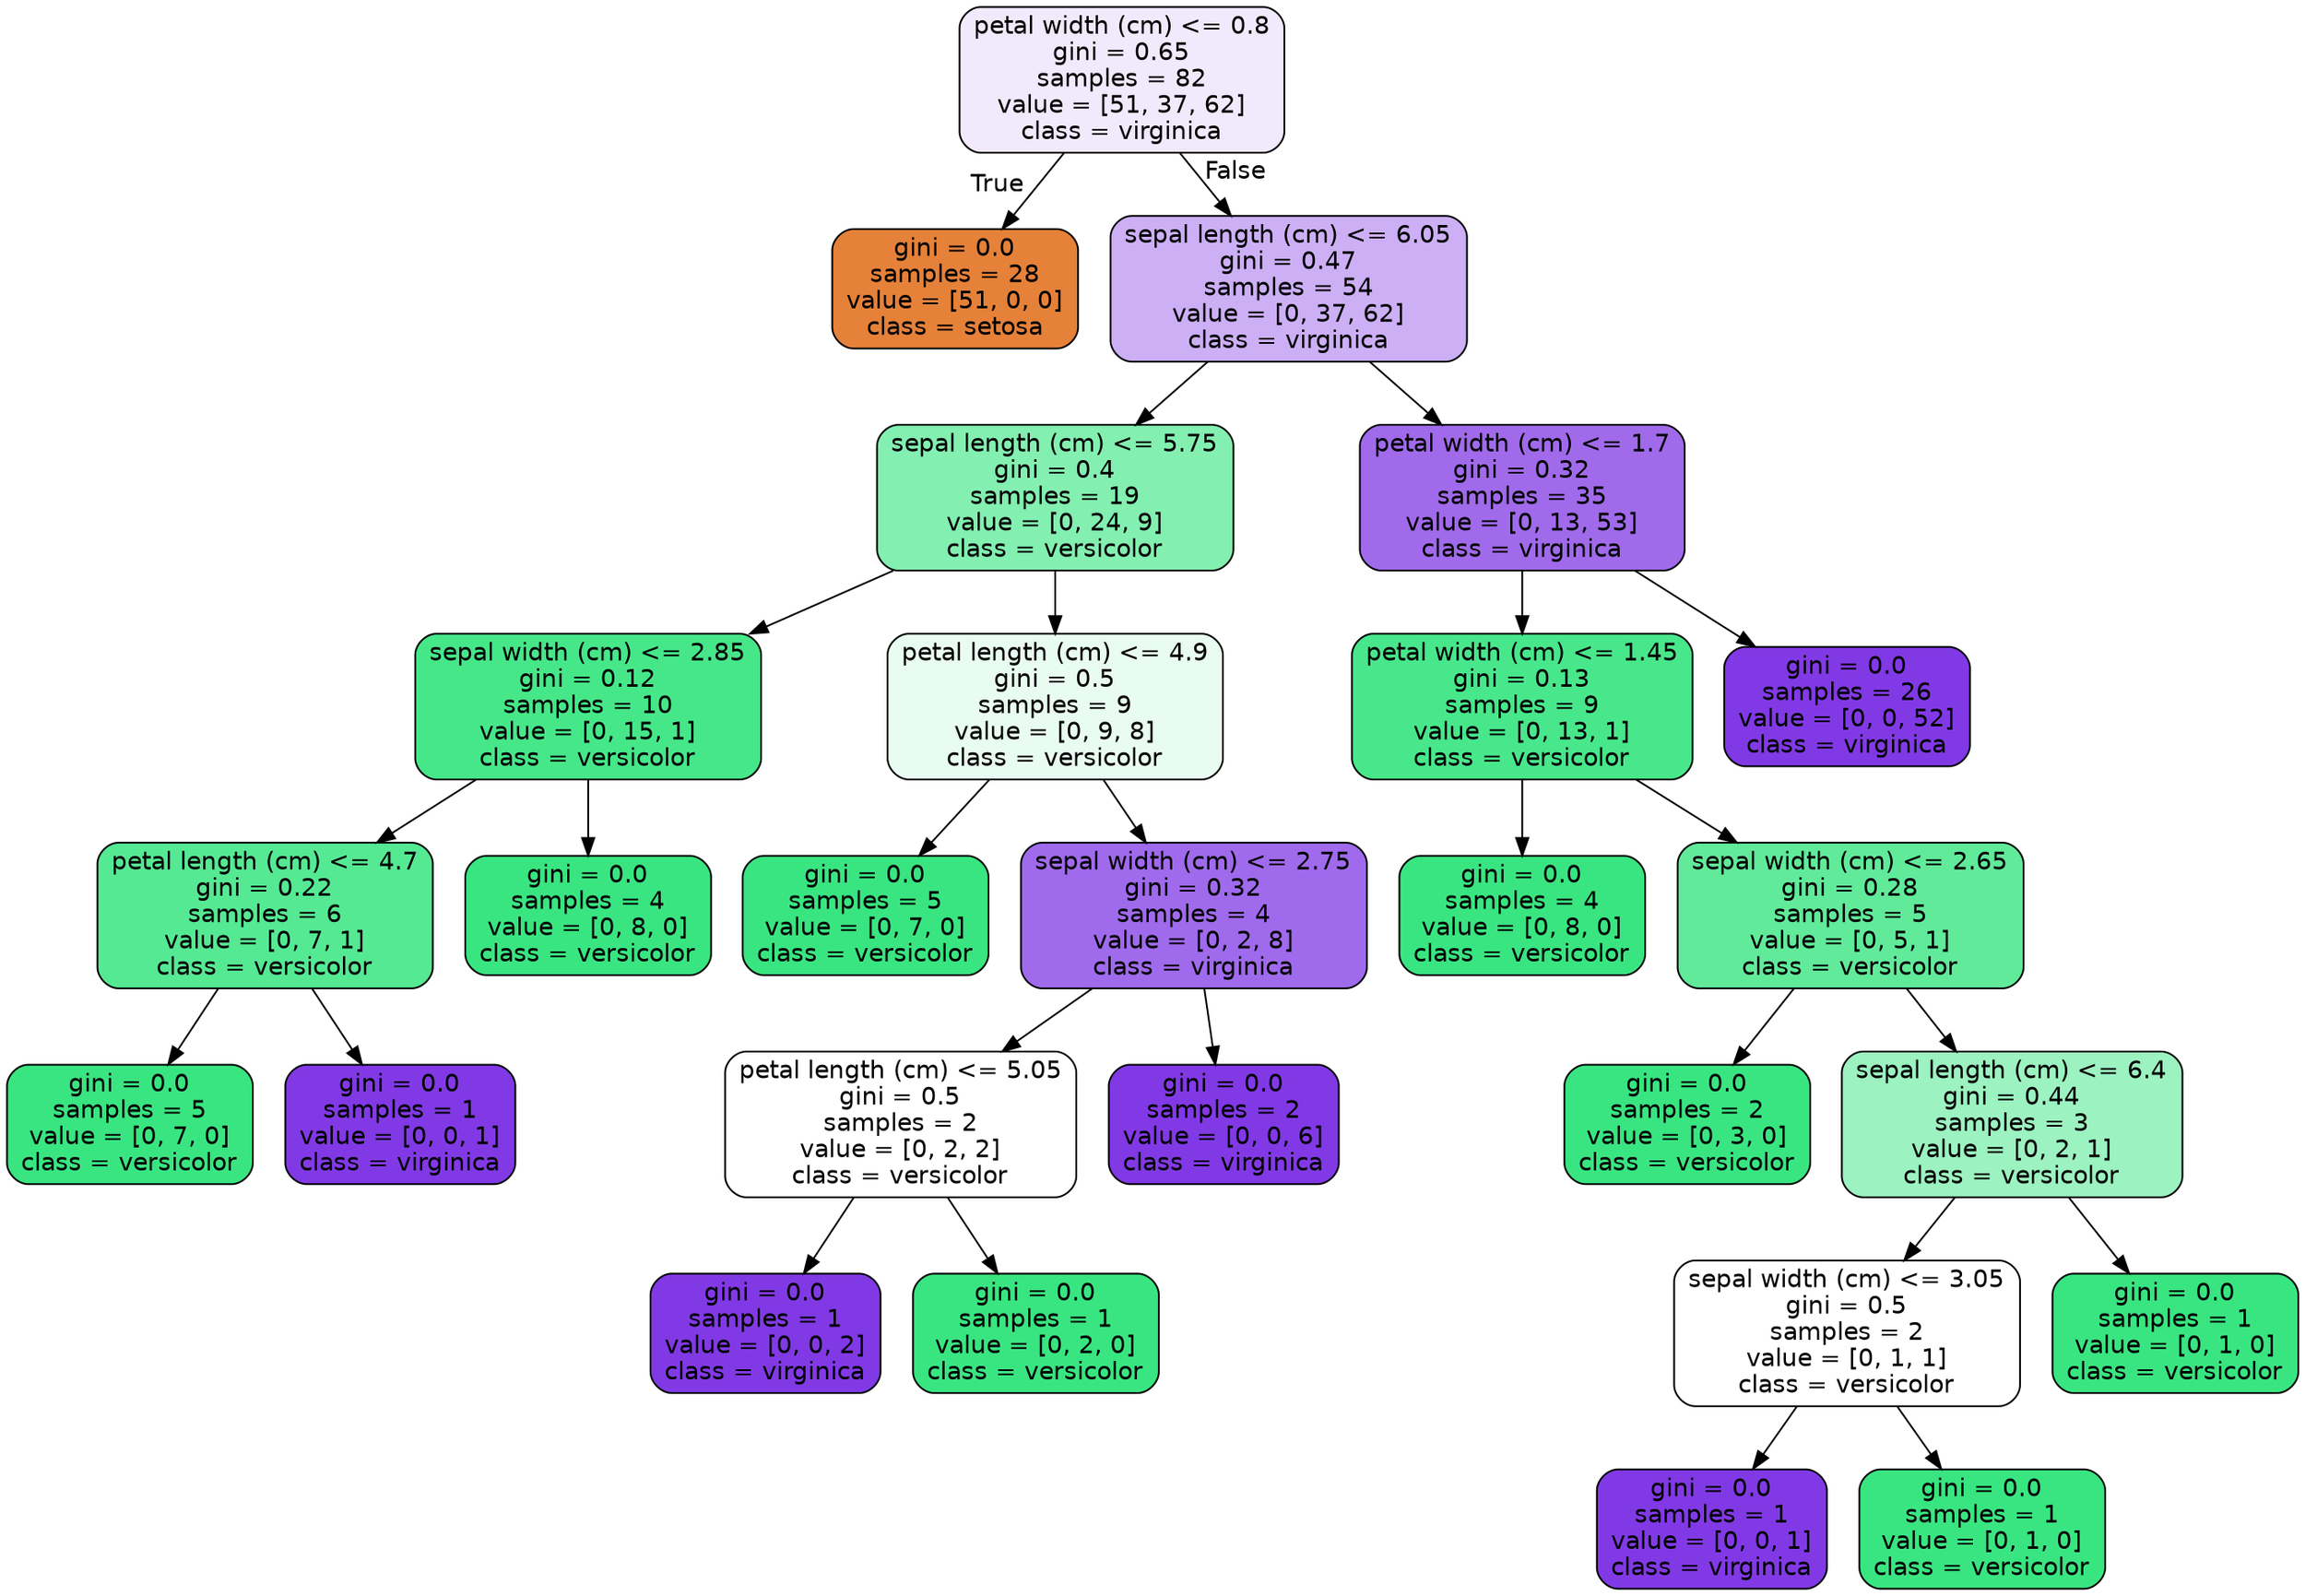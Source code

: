 digraph Tree {
node [shape=box, style="filled, rounded", color="black", fontname=helvetica] ;
edge [fontname=helvetica] ;
0 [label="petal width (cm) <= 0.8\ngini = 0.65\nsamples = 82\nvalue = [51, 37, 62]\nclass = virginica", fillcolor="#f1e9fc"] ;
1 [label="gini = 0.0\nsamples = 28\nvalue = [51, 0, 0]\nclass = setosa", fillcolor="#e58139"] ;
0 -> 1 [labeldistance=2.5, labelangle=45, headlabel="True"] ;
2 [label="sepal length (cm) <= 6.05\ngini = 0.47\nsamples = 54\nvalue = [0, 37, 62]\nclass = virginica", fillcolor="#ccaff5"] ;
0 -> 2 [labeldistance=2.5, labelangle=-45, headlabel="False"] ;
3 [label="sepal length (cm) <= 5.75\ngini = 0.4\nsamples = 19\nvalue = [0, 24, 9]\nclass = versicolor", fillcolor="#83efb0"] ;
2 -> 3 ;
4 [label="sepal width (cm) <= 2.85\ngini = 0.12\nsamples = 10\nvalue = [0, 15, 1]\nclass = versicolor", fillcolor="#46e789"] ;
3 -> 4 ;
5 [label="petal length (cm) <= 4.7\ngini = 0.22\nsamples = 6\nvalue = [0, 7, 1]\nclass = versicolor", fillcolor="#55e993"] ;
4 -> 5 ;
6 [label="gini = 0.0\nsamples = 5\nvalue = [0, 7, 0]\nclass = versicolor", fillcolor="#39e581"] ;
5 -> 6 ;
7 [label="gini = 0.0\nsamples = 1\nvalue = [0, 0, 1]\nclass = virginica", fillcolor="#8139e5"] ;
5 -> 7 ;
8 [label="gini = 0.0\nsamples = 4\nvalue = [0, 8, 0]\nclass = versicolor", fillcolor="#39e581"] ;
4 -> 8 ;
9 [label="petal length (cm) <= 4.9\ngini = 0.5\nsamples = 9\nvalue = [0, 9, 8]\nclass = versicolor", fillcolor="#e9fcf1"] ;
3 -> 9 ;
10 [label="gini = 0.0\nsamples = 5\nvalue = [0, 7, 0]\nclass = versicolor", fillcolor="#39e581"] ;
9 -> 10 ;
11 [label="sepal width (cm) <= 2.75\ngini = 0.32\nsamples = 4\nvalue = [0, 2, 8]\nclass = virginica", fillcolor="#a06aec"] ;
9 -> 11 ;
12 [label="petal length (cm) <= 5.05\ngini = 0.5\nsamples = 2\nvalue = [0, 2, 2]\nclass = versicolor", fillcolor="#ffffff"] ;
11 -> 12 ;
13 [label="gini = 0.0\nsamples = 1\nvalue = [0, 0, 2]\nclass = virginica", fillcolor="#8139e5"] ;
12 -> 13 ;
14 [label="gini = 0.0\nsamples = 1\nvalue = [0, 2, 0]\nclass = versicolor", fillcolor="#39e581"] ;
12 -> 14 ;
15 [label="gini = 0.0\nsamples = 2\nvalue = [0, 0, 6]\nclass = virginica", fillcolor="#8139e5"] ;
11 -> 15 ;
16 [label="petal width (cm) <= 1.7\ngini = 0.32\nsamples = 35\nvalue = [0, 13, 53]\nclass = virginica", fillcolor="#a06aeb"] ;
2 -> 16 ;
17 [label="petal width (cm) <= 1.45\ngini = 0.13\nsamples = 9\nvalue = [0, 13, 1]\nclass = versicolor", fillcolor="#48e78b"] ;
16 -> 17 ;
18 [label="gini = 0.0\nsamples = 4\nvalue = [0, 8, 0]\nclass = versicolor", fillcolor="#39e581"] ;
17 -> 18 ;
19 [label="sepal width (cm) <= 2.65\ngini = 0.28\nsamples = 5\nvalue = [0, 5, 1]\nclass = versicolor", fillcolor="#61ea9a"] ;
17 -> 19 ;
20 [label="gini = 0.0\nsamples = 2\nvalue = [0, 3, 0]\nclass = versicolor", fillcolor="#39e581"] ;
19 -> 20 ;
21 [label="sepal length (cm) <= 6.4\ngini = 0.44\nsamples = 3\nvalue = [0, 2, 1]\nclass = versicolor", fillcolor="#9cf2c0"] ;
19 -> 21 ;
22 [label="sepal width (cm) <= 3.05\ngini = 0.5\nsamples = 2\nvalue = [0, 1, 1]\nclass = versicolor", fillcolor="#ffffff"] ;
21 -> 22 ;
23 [label="gini = 0.0\nsamples = 1\nvalue = [0, 0, 1]\nclass = virginica", fillcolor="#8139e5"] ;
22 -> 23 ;
24 [label="gini = 0.0\nsamples = 1\nvalue = [0, 1, 0]\nclass = versicolor", fillcolor="#39e581"] ;
22 -> 24 ;
25 [label="gini = 0.0\nsamples = 1\nvalue = [0, 1, 0]\nclass = versicolor", fillcolor="#39e581"] ;
21 -> 25 ;
26 [label="gini = 0.0\nsamples = 26\nvalue = [0, 0, 52]\nclass = virginica", fillcolor="#8139e5"] ;
16 -> 26 ;
}